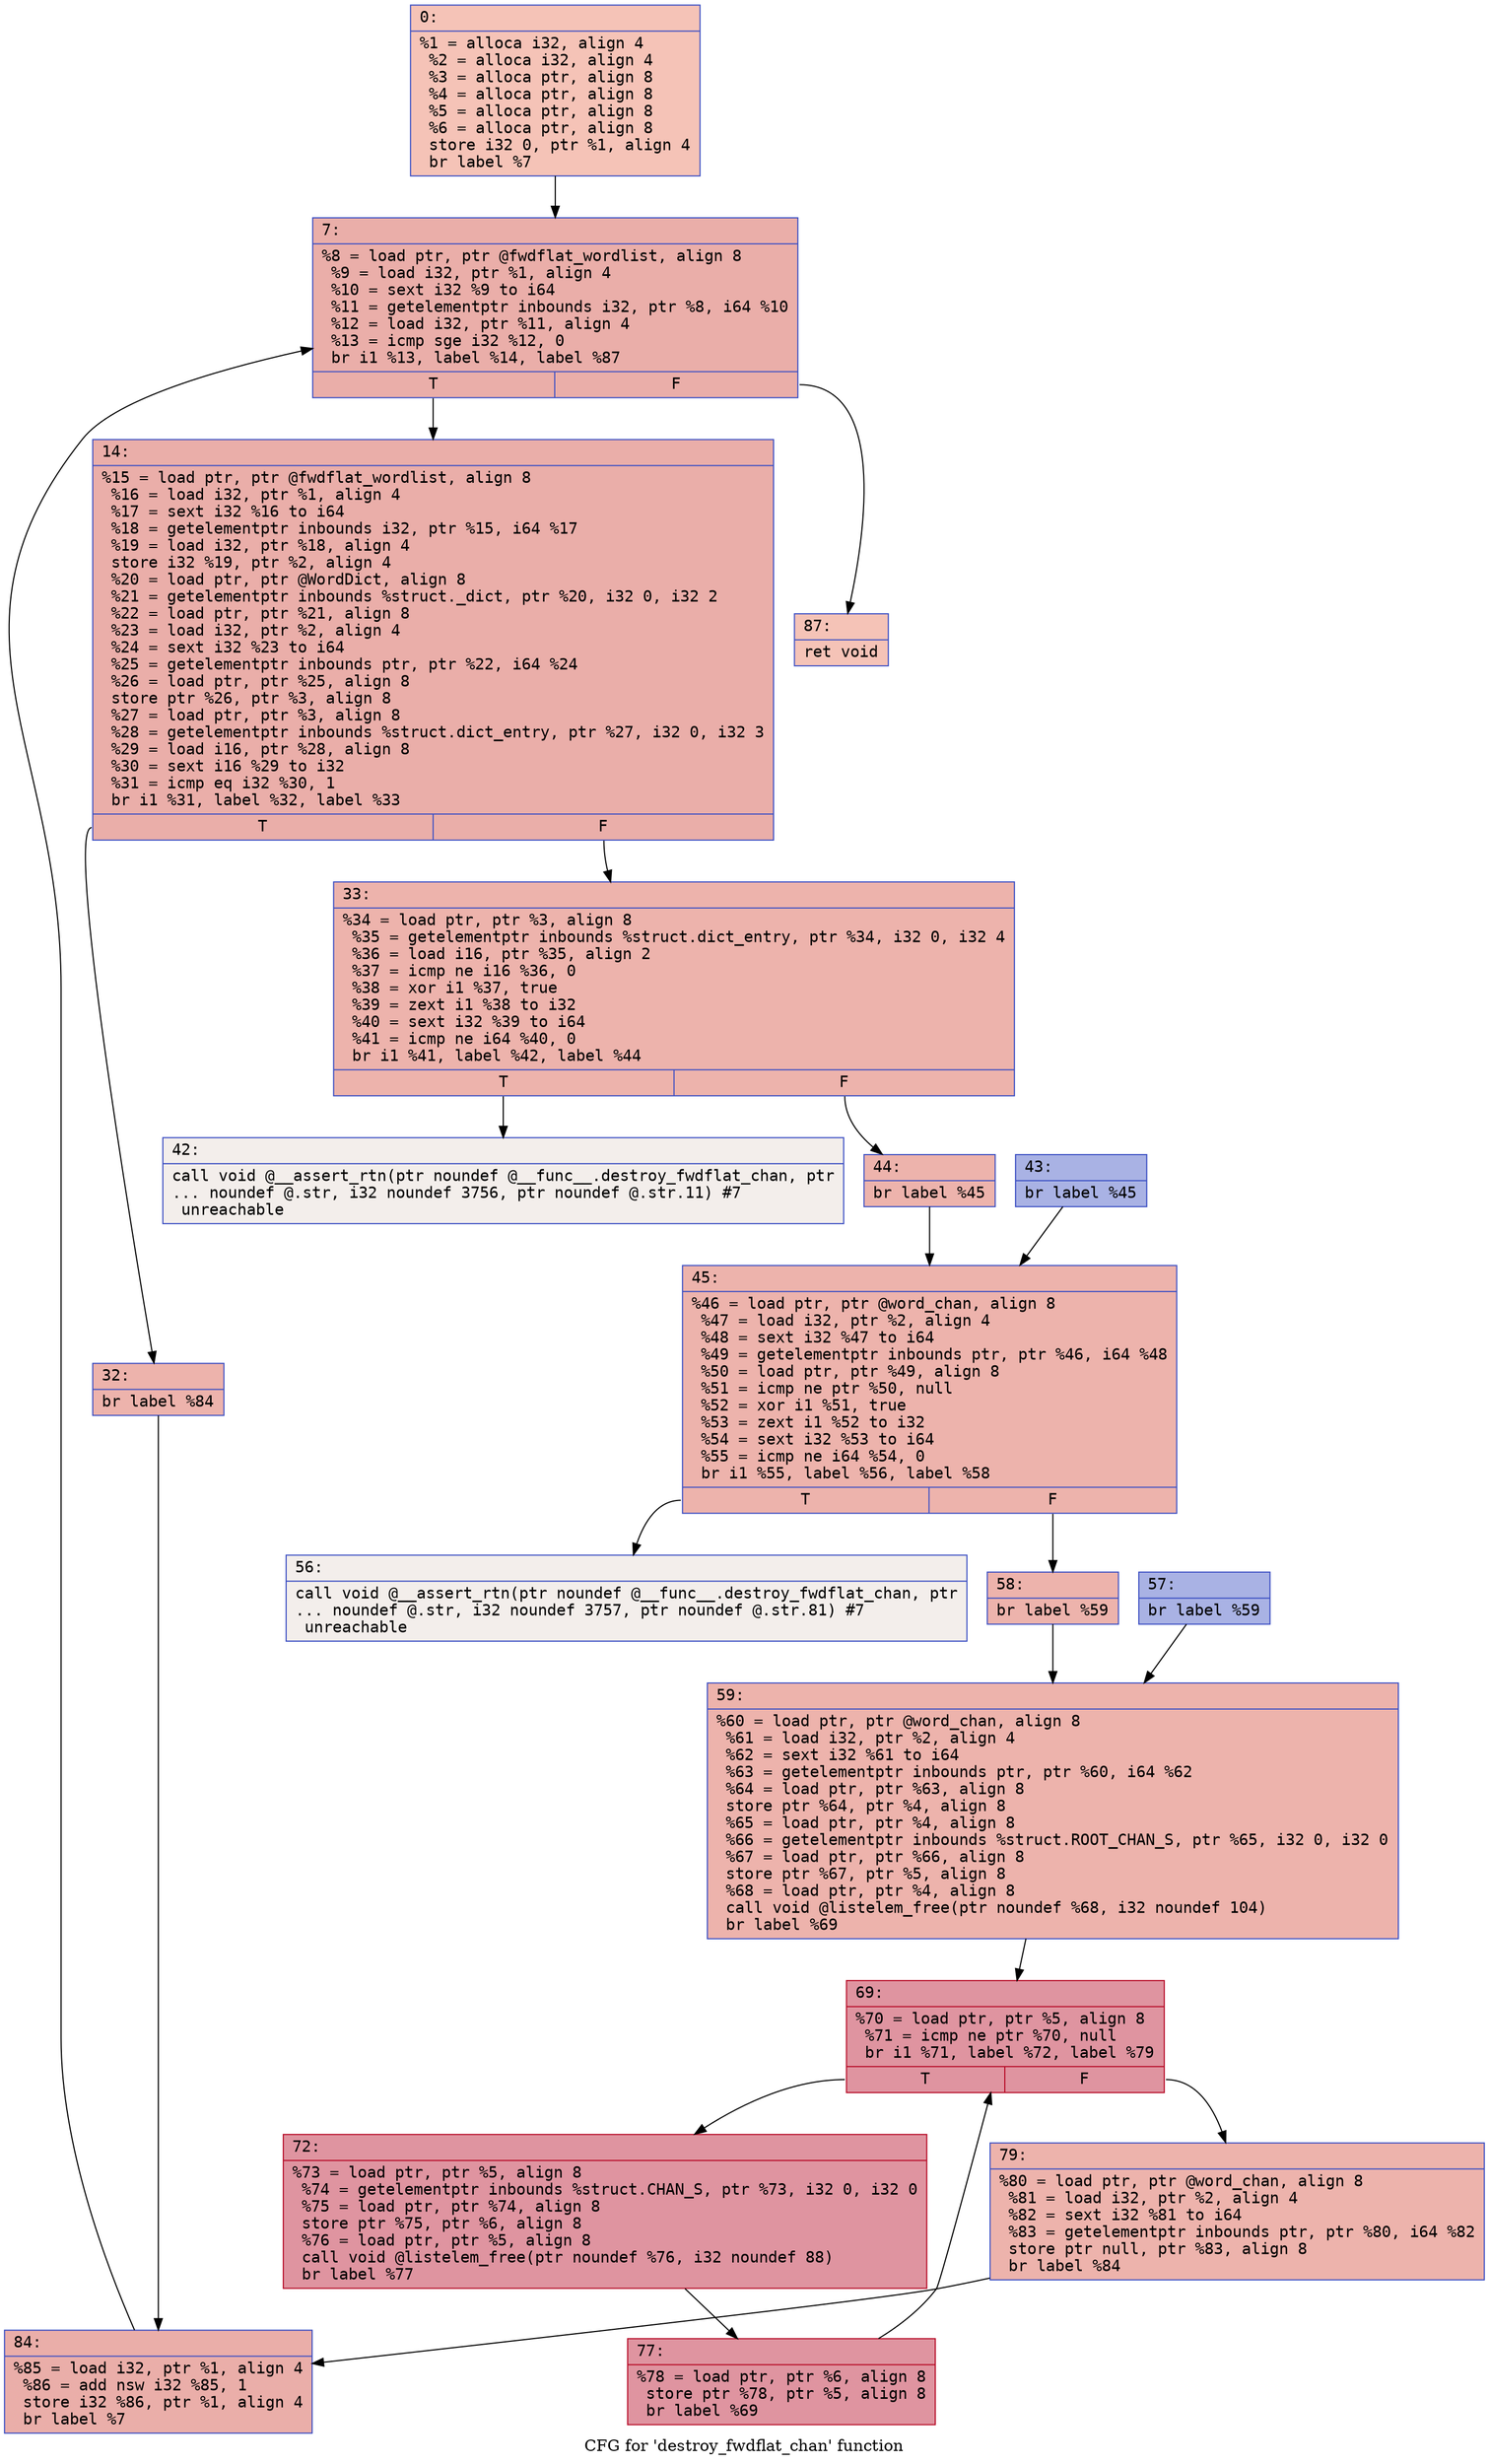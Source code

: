 digraph "CFG for 'destroy_fwdflat_chan' function" {
	label="CFG for 'destroy_fwdflat_chan' function";

	Node0x600002003840 [shape=record,color="#3d50c3ff", style=filled, fillcolor="#e8765c70" fontname="Courier",label="{0:\l|  %1 = alloca i32, align 4\l  %2 = alloca i32, align 4\l  %3 = alloca ptr, align 8\l  %4 = alloca ptr, align 8\l  %5 = alloca ptr, align 8\l  %6 = alloca ptr, align 8\l  store i32 0, ptr %1, align 4\l  br label %7\l}"];
	Node0x600002003840 -> Node0x600002003890[tooltip="0 -> 7\nProbability 100.00%" ];
	Node0x600002003890 [shape=record,color="#3d50c3ff", style=filled, fillcolor="#d0473d70" fontname="Courier",label="{7:\l|  %8 = load ptr, ptr @fwdflat_wordlist, align 8\l  %9 = load i32, ptr %1, align 4\l  %10 = sext i32 %9 to i64\l  %11 = getelementptr inbounds i32, ptr %8, i64 %10\l  %12 = load i32, ptr %11, align 4\l  %13 = icmp sge i32 %12, 0\l  br i1 %13, label %14, label %87\l|{<s0>T|<s1>F}}"];
	Node0x600002003890:s0 -> Node0x6000020038e0[tooltip="7 -> 14\nProbability 96.88%" ];
	Node0x600002003890:s1 -> Node0x600002003de0[tooltip="7 -> 87\nProbability 3.12%" ];
	Node0x6000020038e0 [shape=record,color="#3d50c3ff", style=filled, fillcolor="#d0473d70" fontname="Courier",label="{14:\l|  %15 = load ptr, ptr @fwdflat_wordlist, align 8\l  %16 = load i32, ptr %1, align 4\l  %17 = sext i32 %16 to i64\l  %18 = getelementptr inbounds i32, ptr %15, i64 %17\l  %19 = load i32, ptr %18, align 4\l  store i32 %19, ptr %2, align 4\l  %20 = load ptr, ptr @WordDict, align 8\l  %21 = getelementptr inbounds %struct._dict, ptr %20, i32 0, i32 2\l  %22 = load ptr, ptr %21, align 8\l  %23 = load i32, ptr %2, align 4\l  %24 = sext i32 %23 to i64\l  %25 = getelementptr inbounds ptr, ptr %22, i64 %24\l  %26 = load ptr, ptr %25, align 8\l  store ptr %26, ptr %3, align 8\l  %27 = load ptr, ptr %3, align 8\l  %28 = getelementptr inbounds %struct.dict_entry, ptr %27, i32 0, i32 3\l  %29 = load i16, ptr %28, align 8\l  %30 = sext i16 %29 to i32\l  %31 = icmp eq i32 %30, 1\l  br i1 %31, label %32, label %33\l|{<s0>T|<s1>F}}"];
	Node0x6000020038e0:s0 -> Node0x600002003930[tooltip="14 -> 32\nProbability 50.00%" ];
	Node0x6000020038e0:s1 -> Node0x600002003980[tooltip="14 -> 33\nProbability 50.00%" ];
	Node0x600002003930 [shape=record,color="#3d50c3ff", style=filled, fillcolor="#d6524470" fontname="Courier",label="{32:\l|  br label %84\l}"];
	Node0x600002003930 -> Node0x600002003d90[tooltip="32 -> 84\nProbability 100.00%" ];
	Node0x600002003980 [shape=record,color="#3d50c3ff", style=filled, fillcolor="#d6524470" fontname="Courier",label="{33:\l|  %34 = load ptr, ptr %3, align 8\l  %35 = getelementptr inbounds %struct.dict_entry, ptr %34, i32 0, i32 4\l  %36 = load i16, ptr %35, align 2\l  %37 = icmp ne i16 %36, 0\l  %38 = xor i1 %37, true\l  %39 = zext i1 %38 to i32\l  %40 = sext i32 %39 to i64\l  %41 = icmp ne i64 %40, 0\l  br i1 %41, label %42, label %44\l|{<s0>T|<s1>F}}"];
	Node0x600002003980:s0 -> Node0x6000020039d0[tooltip="33 -> 42\nProbability 0.00%" ];
	Node0x600002003980:s1 -> Node0x600002003a70[tooltip="33 -> 44\nProbability 100.00%" ];
	Node0x6000020039d0 [shape=record,color="#3d50c3ff", style=filled, fillcolor="#e5d8d170" fontname="Courier",label="{42:\l|  call void @__assert_rtn(ptr noundef @__func__.destroy_fwdflat_chan, ptr\l... noundef @.str, i32 noundef 3756, ptr noundef @.str.11) #7\l  unreachable\l}"];
	Node0x600002003a20 [shape=record,color="#3d50c3ff", style=filled, fillcolor="#3d50c370" fontname="Courier",label="{43:\l|  br label %45\l}"];
	Node0x600002003a20 -> Node0x600002003ac0[tooltip="43 -> 45\nProbability 100.00%" ];
	Node0x600002003a70 [shape=record,color="#3d50c3ff", style=filled, fillcolor="#d6524470" fontname="Courier",label="{44:\l|  br label %45\l}"];
	Node0x600002003a70 -> Node0x600002003ac0[tooltip="44 -> 45\nProbability 100.00%" ];
	Node0x600002003ac0 [shape=record,color="#3d50c3ff", style=filled, fillcolor="#d6524470" fontname="Courier",label="{45:\l|  %46 = load ptr, ptr @word_chan, align 8\l  %47 = load i32, ptr %2, align 4\l  %48 = sext i32 %47 to i64\l  %49 = getelementptr inbounds ptr, ptr %46, i64 %48\l  %50 = load ptr, ptr %49, align 8\l  %51 = icmp ne ptr %50, null\l  %52 = xor i1 %51, true\l  %53 = zext i1 %52 to i32\l  %54 = sext i32 %53 to i64\l  %55 = icmp ne i64 %54, 0\l  br i1 %55, label %56, label %58\l|{<s0>T|<s1>F}}"];
	Node0x600002003ac0:s0 -> Node0x600002003b10[tooltip="45 -> 56\nProbability 0.00%" ];
	Node0x600002003ac0:s1 -> Node0x600002003bb0[tooltip="45 -> 58\nProbability 100.00%" ];
	Node0x600002003b10 [shape=record,color="#3d50c3ff", style=filled, fillcolor="#e5d8d170" fontname="Courier",label="{56:\l|  call void @__assert_rtn(ptr noundef @__func__.destroy_fwdflat_chan, ptr\l... noundef @.str, i32 noundef 3757, ptr noundef @.str.81) #7\l  unreachable\l}"];
	Node0x600002003b60 [shape=record,color="#3d50c3ff", style=filled, fillcolor="#3d50c370" fontname="Courier",label="{57:\l|  br label %59\l}"];
	Node0x600002003b60 -> Node0x600002003c00[tooltip="57 -> 59\nProbability 100.00%" ];
	Node0x600002003bb0 [shape=record,color="#3d50c3ff", style=filled, fillcolor="#d6524470" fontname="Courier",label="{58:\l|  br label %59\l}"];
	Node0x600002003bb0 -> Node0x600002003c00[tooltip="58 -> 59\nProbability 100.00%" ];
	Node0x600002003c00 [shape=record,color="#3d50c3ff", style=filled, fillcolor="#d6524470" fontname="Courier",label="{59:\l|  %60 = load ptr, ptr @word_chan, align 8\l  %61 = load i32, ptr %2, align 4\l  %62 = sext i32 %61 to i64\l  %63 = getelementptr inbounds ptr, ptr %60, i64 %62\l  %64 = load ptr, ptr %63, align 8\l  store ptr %64, ptr %4, align 8\l  %65 = load ptr, ptr %4, align 8\l  %66 = getelementptr inbounds %struct.ROOT_CHAN_S, ptr %65, i32 0, i32 0\l  %67 = load ptr, ptr %66, align 8\l  store ptr %67, ptr %5, align 8\l  %68 = load ptr, ptr %4, align 8\l  call void @listelem_free(ptr noundef %68, i32 noundef 104)\l  br label %69\l}"];
	Node0x600002003c00 -> Node0x600002003c50[tooltip="59 -> 69\nProbability 100.00%" ];
	Node0x600002003c50 [shape=record,color="#b70d28ff", style=filled, fillcolor="#b70d2870" fontname="Courier",label="{69:\l|  %70 = load ptr, ptr %5, align 8\l  %71 = icmp ne ptr %70, null\l  br i1 %71, label %72, label %79\l|{<s0>T|<s1>F}}"];
	Node0x600002003c50:s0 -> Node0x600002003ca0[tooltip="69 -> 72\nProbability 96.88%" ];
	Node0x600002003c50:s1 -> Node0x600002003d40[tooltip="69 -> 79\nProbability 3.12%" ];
	Node0x600002003ca0 [shape=record,color="#b70d28ff", style=filled, fillcolor="#b70d2870" fontname="Courier",label="{72:\l|  %73 = load ptr, ptr %5, align 8\l  %74 = getelementptr inbounds %struct.CHAN_S, ptr %73, i32 0, i32 0\l  %75 = load ptr, ptr %74, align 8\l  store ptr %75, ptr %6, align 8\l  %76 = load ptr, ptr %5, align 8\l  call void @listelem_free(ptr noundef %76, i32 noundef 88)\l  br label %77\l}"];
	Node0x600002003ca0 -> Node0x600002003cf0[tooltip="72 -> 77\nProbability 100.00%" ];
	Node0x600002003cf0 [shape=record,color="#b70d28ff", style=filled, fillcolor="#b70d2870" fontname="Courier",label="{77:\l|  %78 = load ptr, ptr %6, align 8\l  store ptr %78, ptr %5, align 8\l  br label %69\l}"];
	Node0x600002003cf0 -> Node0x600002003c50[tooltip="77 -> 69\nProbability 100.00%" ];
	Node0x600002003d40 [shape=record,color="#3d50c3ff", style=filled, fillcolor="#d6524470" fontname="Courier",label="{79:\l|  %80 = load ptr, ptr @word_chan, align 8\l  %81 = load i32, ptr %2, align 4\l  %82 = sext i32 %81 to i64\l  %83 = getelementptr inbounds ptr, ptr %80, i64 %82\l  store ptr null, ptr %83, align 8\l  br label %84\l}"];
	Node0x600002003d40 -> Node0x600002003d90[tooltip="79 -> 84\nProbability 100.00%" ];
	Node0x600002003d90 [shape=record,color="#3d50c3ff", style=filled, fillcolor="#d0473d70" fontname="Courier",label="{84:\l|  %85 = load i32, ptr %1, align 4\l  %86 = add nsw i32 %85, 1\l  store i32 %86, ptr %1, align 4\l  br label %7\l}"];
	Node0x600002003d90 -> Node0x600002003890[tooltip="84 -> 7\nProbability 100.00%" ];
	Node0x600002003de0 [shape=record,color="#3d50c3ff", style=filled, fillcolor="#e8765c70" fontname="Courier",label="{87:\l|  ret void\l}"];
}
